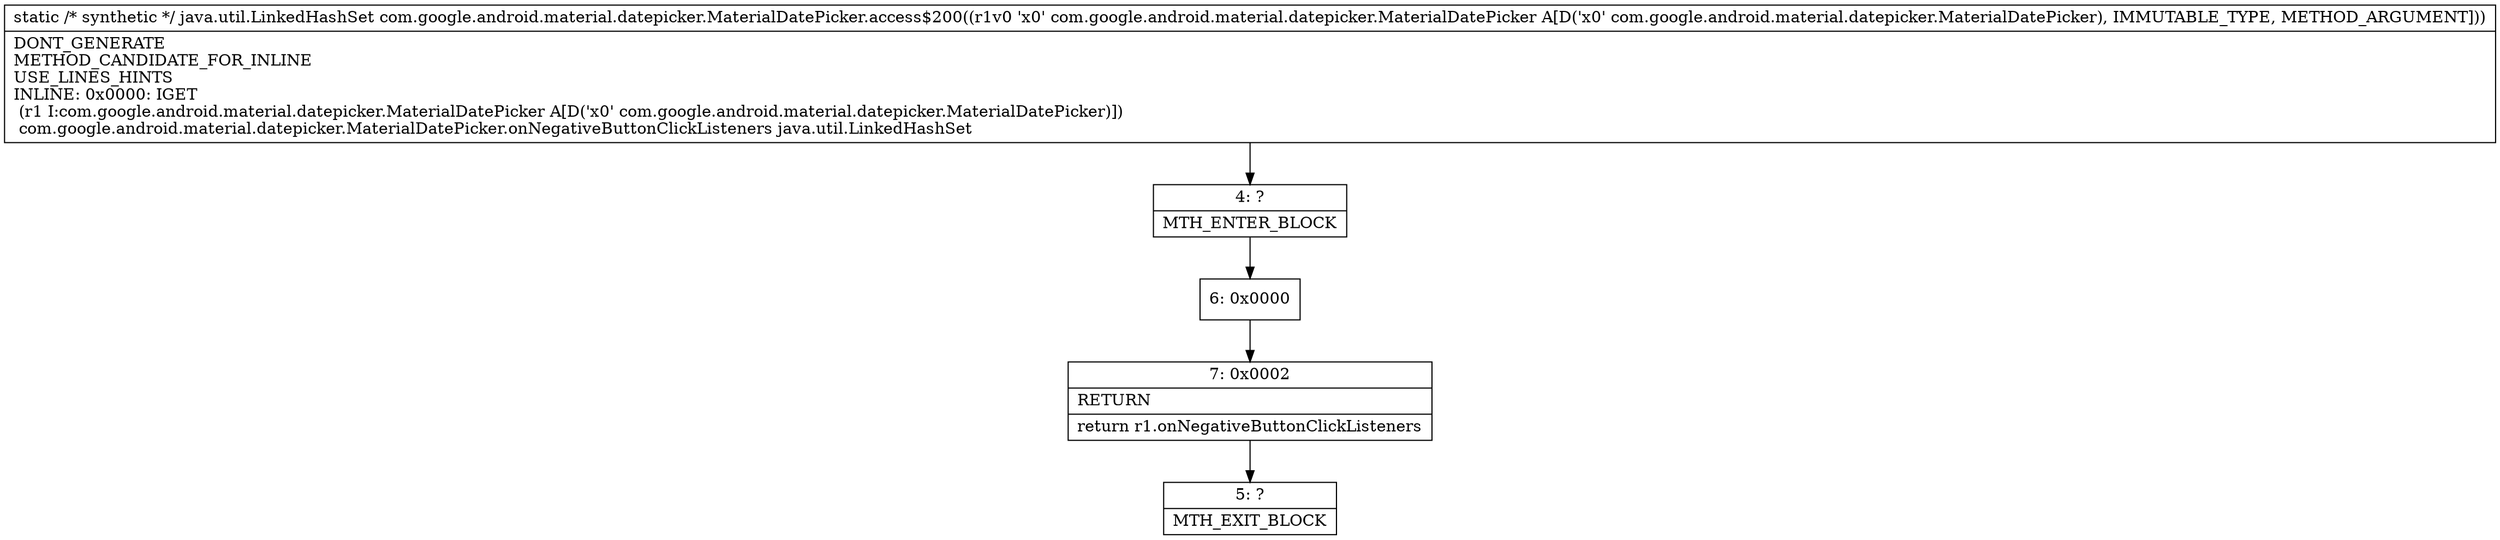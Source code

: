 digraph "CFG forcom.google.android.material.datepicker.MaterialDatePicker.access$200(Lcom\/google\/android\/material\/datepicker\/MaterialDatePicker;)Ljava\/util\/LinkedHashSet;" {
Node_4 [shape=record,label="{4\:\ ?|MTH_ENTER_BLOCK\l}"];
Node_6 [shape=record,label="{6\:\ 0x0000}"];
Node_7 [shape=record,label="{7\:\ 0x0002|RETURN\l|return r1.onNegativeButtonClickListeners\l}"];
Node_5 [shape=record,label="{5\:\ ?|MTH_EXIT_BLOCK\l}"];
MethodNode[shape=record,label="{static \/* synthetic *\/ java.util.LinkedHashSet com.google.android.material.datepicker.MaterialDatePicker.access$200((r1v0 'x0' com.google.android.material.datepicker.MaterialDatePicker A[D('x0' com.google.android.material.datepicker.MaterialDatePicker), IMMUTABLE_TYPE, METHOD_ARGUMENT]))  | DONT_GENERATE\lMETHOD_CANDIDATE_FOR_INLINE\lUSE_LINES_HINTS\lINLINE: 0x0000: IGET  \l  (r1 I:com.google.android.material.datepicker.MaterialDatePicker A[D('x0' com.google.android.material.datepicker.MaterialDatePicker)])\l com.google.android.material.datepicker.MaterialDatePicker.onNegativeButtonClickListeners java.util.LinkedHashSet\l}"];
MethodNode -> Node_4;Node_4 -> Node_6;
Node_6 -> Node_7;
Node_7 -> Node_5;
}

